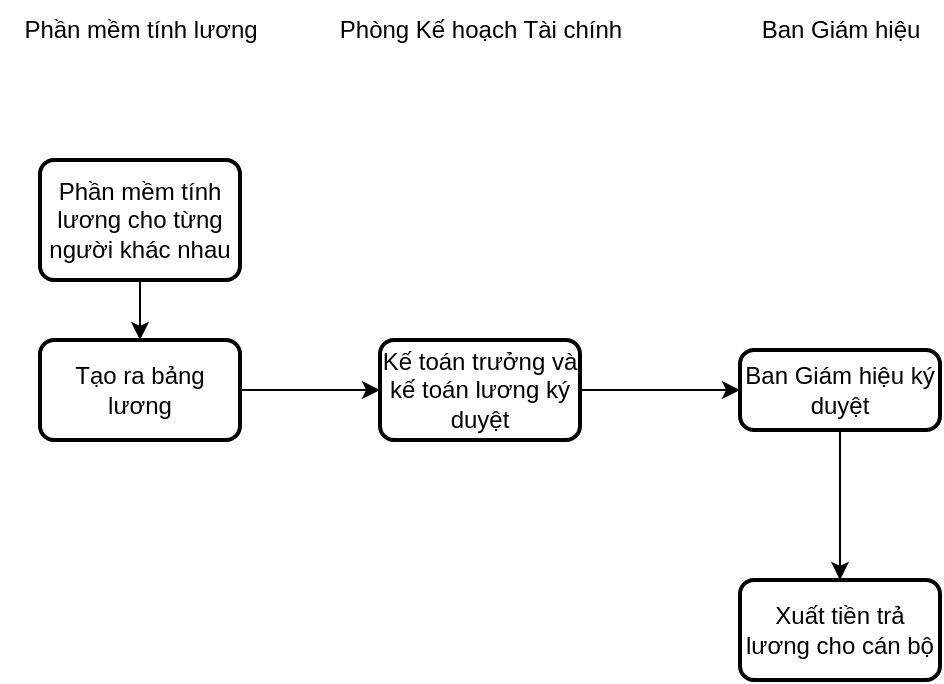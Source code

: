 <mxfile version="24.2.0" type="github">
  <diagram name="Page-1" id="jJjRJWm9oL9bmskKg3DY">
    <mxGraphModel dx="794" dy="446" grid="1" gridSize="10" guides="1" tooltips="1" connect="1" arrows="1" fold="1" page="1" pageScale="1" pageWidth="850" pageHeight="1100" math="0" shadow="0">
      <root>
        <mxCell id="0" />
        <mxCell id="1" parent="0" />
        <mxCell id="AeyiEeCCYzldVBtpaugz-1" value="Phần mềm tính lương cho từng người khác nhau" style="rounded=1;whiteSpace=wrap;html=1;absoluteArcSize=1;arcSize=14;strokeWidth=2;" parent="1" vertex="1">
          <mxGeometry x="190" y="300" width="100" height="60" as="geometry" />
        </mxCell>
        <mxCell id="AeyiEeCCYzldVBtpaugz-2" value="Tạo ra bảng lương" style="rounded=1;whiteSpace=wrap;html=1;absoluteArcSize=1;arcSize=14;strokeWidth=2;" parent="1" vertex="1">
          <mxGeometry x="190" y="390" width="100" height="50" as="geometry" />
        </mxCell>
        <mxCell id="AeyiEeCCYzldVBtpaugz-3" value="" style="endArrow=classic;html=1;rounded=0;exitX=0.5;exitY=1;exitDx=0;exitDy=0;" parent="1" source="AeyiEeCCYzldVBtpaugz-1" target="AeyiEeCCYzldVBtpaugz-2" edge="1">
          <mxGeometry width="50" height="50" relative="1" as="geometry">
            <mxPoint x="390" y="390" as="sourcePoint" />
            <mxPoint x="440" y="340" as="targetPoint" />
          </mxGeometry>
        </mxCell>
        <mxCell id="AeyiEeCCYzldVBtpaugz-4" value="Ban Giám hiệu ký duyệt" style="rounded=1;whiteSpace=wrap;html=1;absoluteArcSize=1;arcSize=14;strokeWidth=2;" parent="1" vertex="1">
          <mxGeometry x="540" y="395" width="100" height="40" as="geometry" />
        </mxCell>
        <mxCell id="AeyiEeCCYzldVBtpaugz-5" value="Kế toán trưởng và kế toán lương ký duyệt" style="rounded=1;whiteSpace=wrap;html=1;absoluteArcSize=1;arcSize=14;strokeWidth=2;" parent="1" vertex="1">
          <mxGeometry x="360" y="390" width="100" height="50" as="geometry" />
        </mxCell>
        <mxCell id="AeyiEeCCYzldVBtpaugz-6" value="" style="endArrow=classic;html=1;rounded=0;exitX=1;exitY=0.5;exitDx=0;exitDy=0;" parent="1" source="AeyiEeCCYzldVBtpaugz-2" target="AeyiEeCCYzldVBtpaugz-5" edge="1">
          <mxGeometry width="50" height="50" relative="1" as="geometry">
            <mxPoint x="390" y="390" as="sourcePoint" />
            <mxPoint x="440" y="340" as="targetPoint" />
          </mxGeometry>
        </mxCell>
        <mxCell id="AeyiEeCCYzldVBtpaugz-7" value="" style="endArrow=classic;html=1;rounded=0;exitX=1;exitY=0.5;exitDx=0;exitDy=0;entryX=0;entryY=0.5;entryDx=0;entryDy=0;" parent="1" source="AeyiEeCCYzldVBtpaugz-5" target="AeyiEeCCYzldVBtpaugz-4" edge="1">
          <mxGeometry width="50" height="50" relative="1" as="geometry">
            <mxPoint x="390" y="390" as="sourcePoint" />
            <mxPoint x="440" y="340" as="targetPoint" />
          </mxGeometry>
        </mxCell>
        <mxCell id="AeyiEeCCYzldVBtpaugz-8" value="Xuất tiền trả lương cho cán bộ" style="rounded=1;whiteSpace=wrap;html=1;absoluteArcSize=1;arcSize=14;strokeWidth=2;" parent="1" vertex="1">
          <mxGeometry x="540" y="510" width="100" height="50" as="geometry" />
        </mxCell>
        <mxCell id="AeyiEeCCYzldVBtpaugz-9" value="" style="endArrow=classic;html=1;rounded=0;exitX=0.5;exitY=1;exitDx=0;exitDy=0;entryX=0.5;entryY=0;entryDx=0;entryDy=0;" parent="1" source="AeyiEeCCYzldVBtpaugz-4" target="AeyiEeCCYzldVBtpaugz-8" edge="1">
          <mxGeometry width="50" height="50" relative="1" as="geometry">
            <mxPoint x="390" y="420" as="sourcePoint" />
            <mxPoint x="440" y="370" as="targetPoint" />
          </mxGeometry>
        </mxCell>
        <mxCell id="AeyiEeCCYzldVBtpaugz-10" value="Phần mềm tính lương" style="text;html=1;align=center;verticalAlign=middle;resizable=0;points=[];autosize=1;strokeColor=none;fillColor=none;" parent="1" vertex="1">
          <mxGeometry x="170" y="220" width="140" height="30" as="geometry" />
        </mxCell>
        <mxCell id="AeyiEeCCYzldVBtpaugz-11" value="Phòng Kế hoạch Tài chính" style="text;html=1;align=center;verticalAlign=middle;resizable=0;points=[];autosize=1;strokeColor=none;fillColor=none;" parent="1" vertex="1">
          <mxGeometry x="330" y="220" width="160" height="30" as="geometry" />
        </mxCell>
        <mxCell id="AeyiEeCCYzldVBtpaugz-12" value="Ban Giám hiệu" style="text;html=1;align=center;verticalAlign=middle;resizable=0;points=[];autosize=1;strokeColor=none;fillColor=none;" parent="1" vertex="1">
          <mxGeometry x="540" y="220" width="100" height="30" as="geometry" />
        </mxCell>
      </root>
    </mxGraphModel>
  </diagram>
</mxfile>
